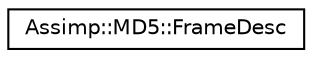 digraph "Graphical Class Hierarchy"
{
  edge [fontname="Helvetica",fontsize="10",labelfontname="Helvetica",labelfontsize="10"];
  node [fontname="Helvetica",fontsize="10",shape=record];
  rankdir="LR";
  Node1 [label="Assimp::MD5::FrameDesc",height=0.2,width=0.4,color="black", fillcolor="white", style="filled",URL="$struct_assimp_1_1_m_d5_1_1_frame_desc.html"];
}
